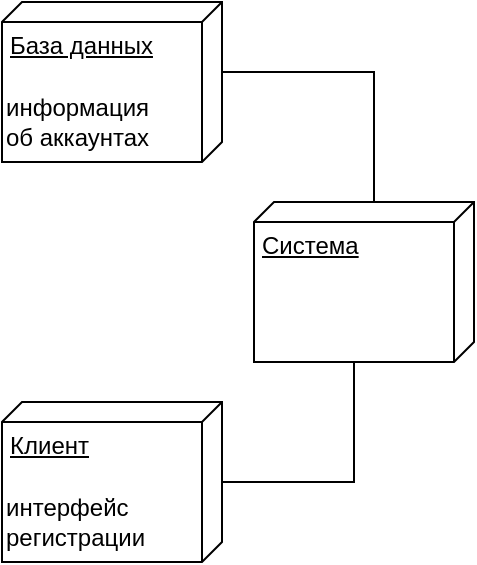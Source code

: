 <mxfile version="27.0.9">
  <diagram name="Страница — 1" id="hZ1LzMPTcpbbMqU2xwub">
    <mxGraphModel dx="978" dy="542" grid="1" gridSize="10" guides="1" tooltips="1" connect="1" arrows="1" fold="1" page="1" pageScale="1" pageWidth="827" pageHeight="1169" math="0" shadow="0">
      <root>
        <mxCell id="0" />
        <mxCell id="1" parent="0" />
        <mxCell id="13ly0P4kvU0qJlNOKJ17-1" value="База данных&lt;div&gt;&lt;br&gt;&lt;/div&gt;" style="verticalAlign=top;align=left;spacingTop=8;spacingLeft=2;spacingRight=12;shape=cube;size=10;direction=south;fontStyle=4;html=1;whiteSpace=wrap;" vertex="1" parent="1">
          <mxGeometry x="304" y="200" width="110" height="80" as="geometry" />
        </mxCell>
        <mxCell id="13ly0P4kvU0qJlNOKJ17-2" value="Система" style="verticalAlign=top;align=left;spacingTop=8;spacingLeft=2;spacingRight=12;shape=cube;size=10;direction=south;fontStyle=4;html=1;whiteSpace=wrap;" vertex="1" parent="1">
          <mxGeometry x="430" y="300" width="110" height="80" as="geometry" />
        </mxCell>
        <mxCell id="13ly0P4kvU0qJlNOKJ17-3" value="Клиент" style="verticalAlign=top;align=left;spacingTop=8;spacingLeft=2;spacingRight=12;shape=cube;size=10;direction=south;fontStyle=4;html=1;whiteSpace=wrap;" vertex="1" parent="1">
          <mxGeometry x="304" y="400" width="110" height="80" as="geometry" />
        </mxCell>
        <mxCell id="13ly0P4kvU0qJlNOKJ17-4" style="edgeStyle=orthogonalEdgeStyle;rounded=0;orthogonalLoop=1;jettySize=auto;html=1;entryX=0;entryY=0;entryDx=80;entryDy=60;entryPerimeter=0;endArrow=none;startFill=0;" edge="1" parent="1" source="13ly0P4kvU0qJlNOKJ17-3" target="13ly0P4kvU0qJlNOKJ17-2">
          <mxGeometry relative="1" as="geometry" />
        </mxCell>
        <mxCell id="13ly0P4kvU0qJlNOKJ17-5" style="edgeStyle=orthogonalEdgeStyle;rounded=0;orthogonalLoop=1;jettySize=auto;html=1;entryX=0;entryY=0;entryDx=35;entryDy=0;entryPerimeter=0;endArrow=none;startFill=0;exitX=0;exitY=0;exitDx=0;exitDy=50;exitPerimeter=0;" edge="1" parent="1" source="13ly0P4kvU0qJlNOKJ17-2" target="13ly0P4kvU0qJlNOKJ17-1">
          <mxGeometry relative="1" as="geometry">
            <mxPoint x="620" y="310" as="sourcePoint" />
            <mxPoint x="686" y="250" as="targetPoint" />
          </mxGeometry>
        </mxCell>
        <mxCell id="13ly0P4kvU0qJlNOKJ17-6" value="информация&lt;div&gt;об аккаунтах&lt;/div&gt;" style="text;html=1;align=left;verticalAlign=middle;resizable=0;points=[];autosize=1;strokeColor=none;fillColor=none;" vertex="1" parent="1">
          <mxGeometry x="304" y="240" width="100" height="40" as="geometry" />
        </mxCell>
        <mxCell id="13ly0P4kvU0qJlNOKJ17-8" value="интерфейс&lt;div&gt;регистрации&lt;/div&gt;" style="text;html=1;align=left;verticalAlign=middle;resizable=0;points=[];autosize=1;strokeColor=none;fillColor=none;" vertex="1" parent="1">
          <mxGeometry x="304" y="440" width="90" height="40" as="geometry" />
        </mxCell>
      </root>
    </mxGraphModel>
  </diagram>
</mxfile>
